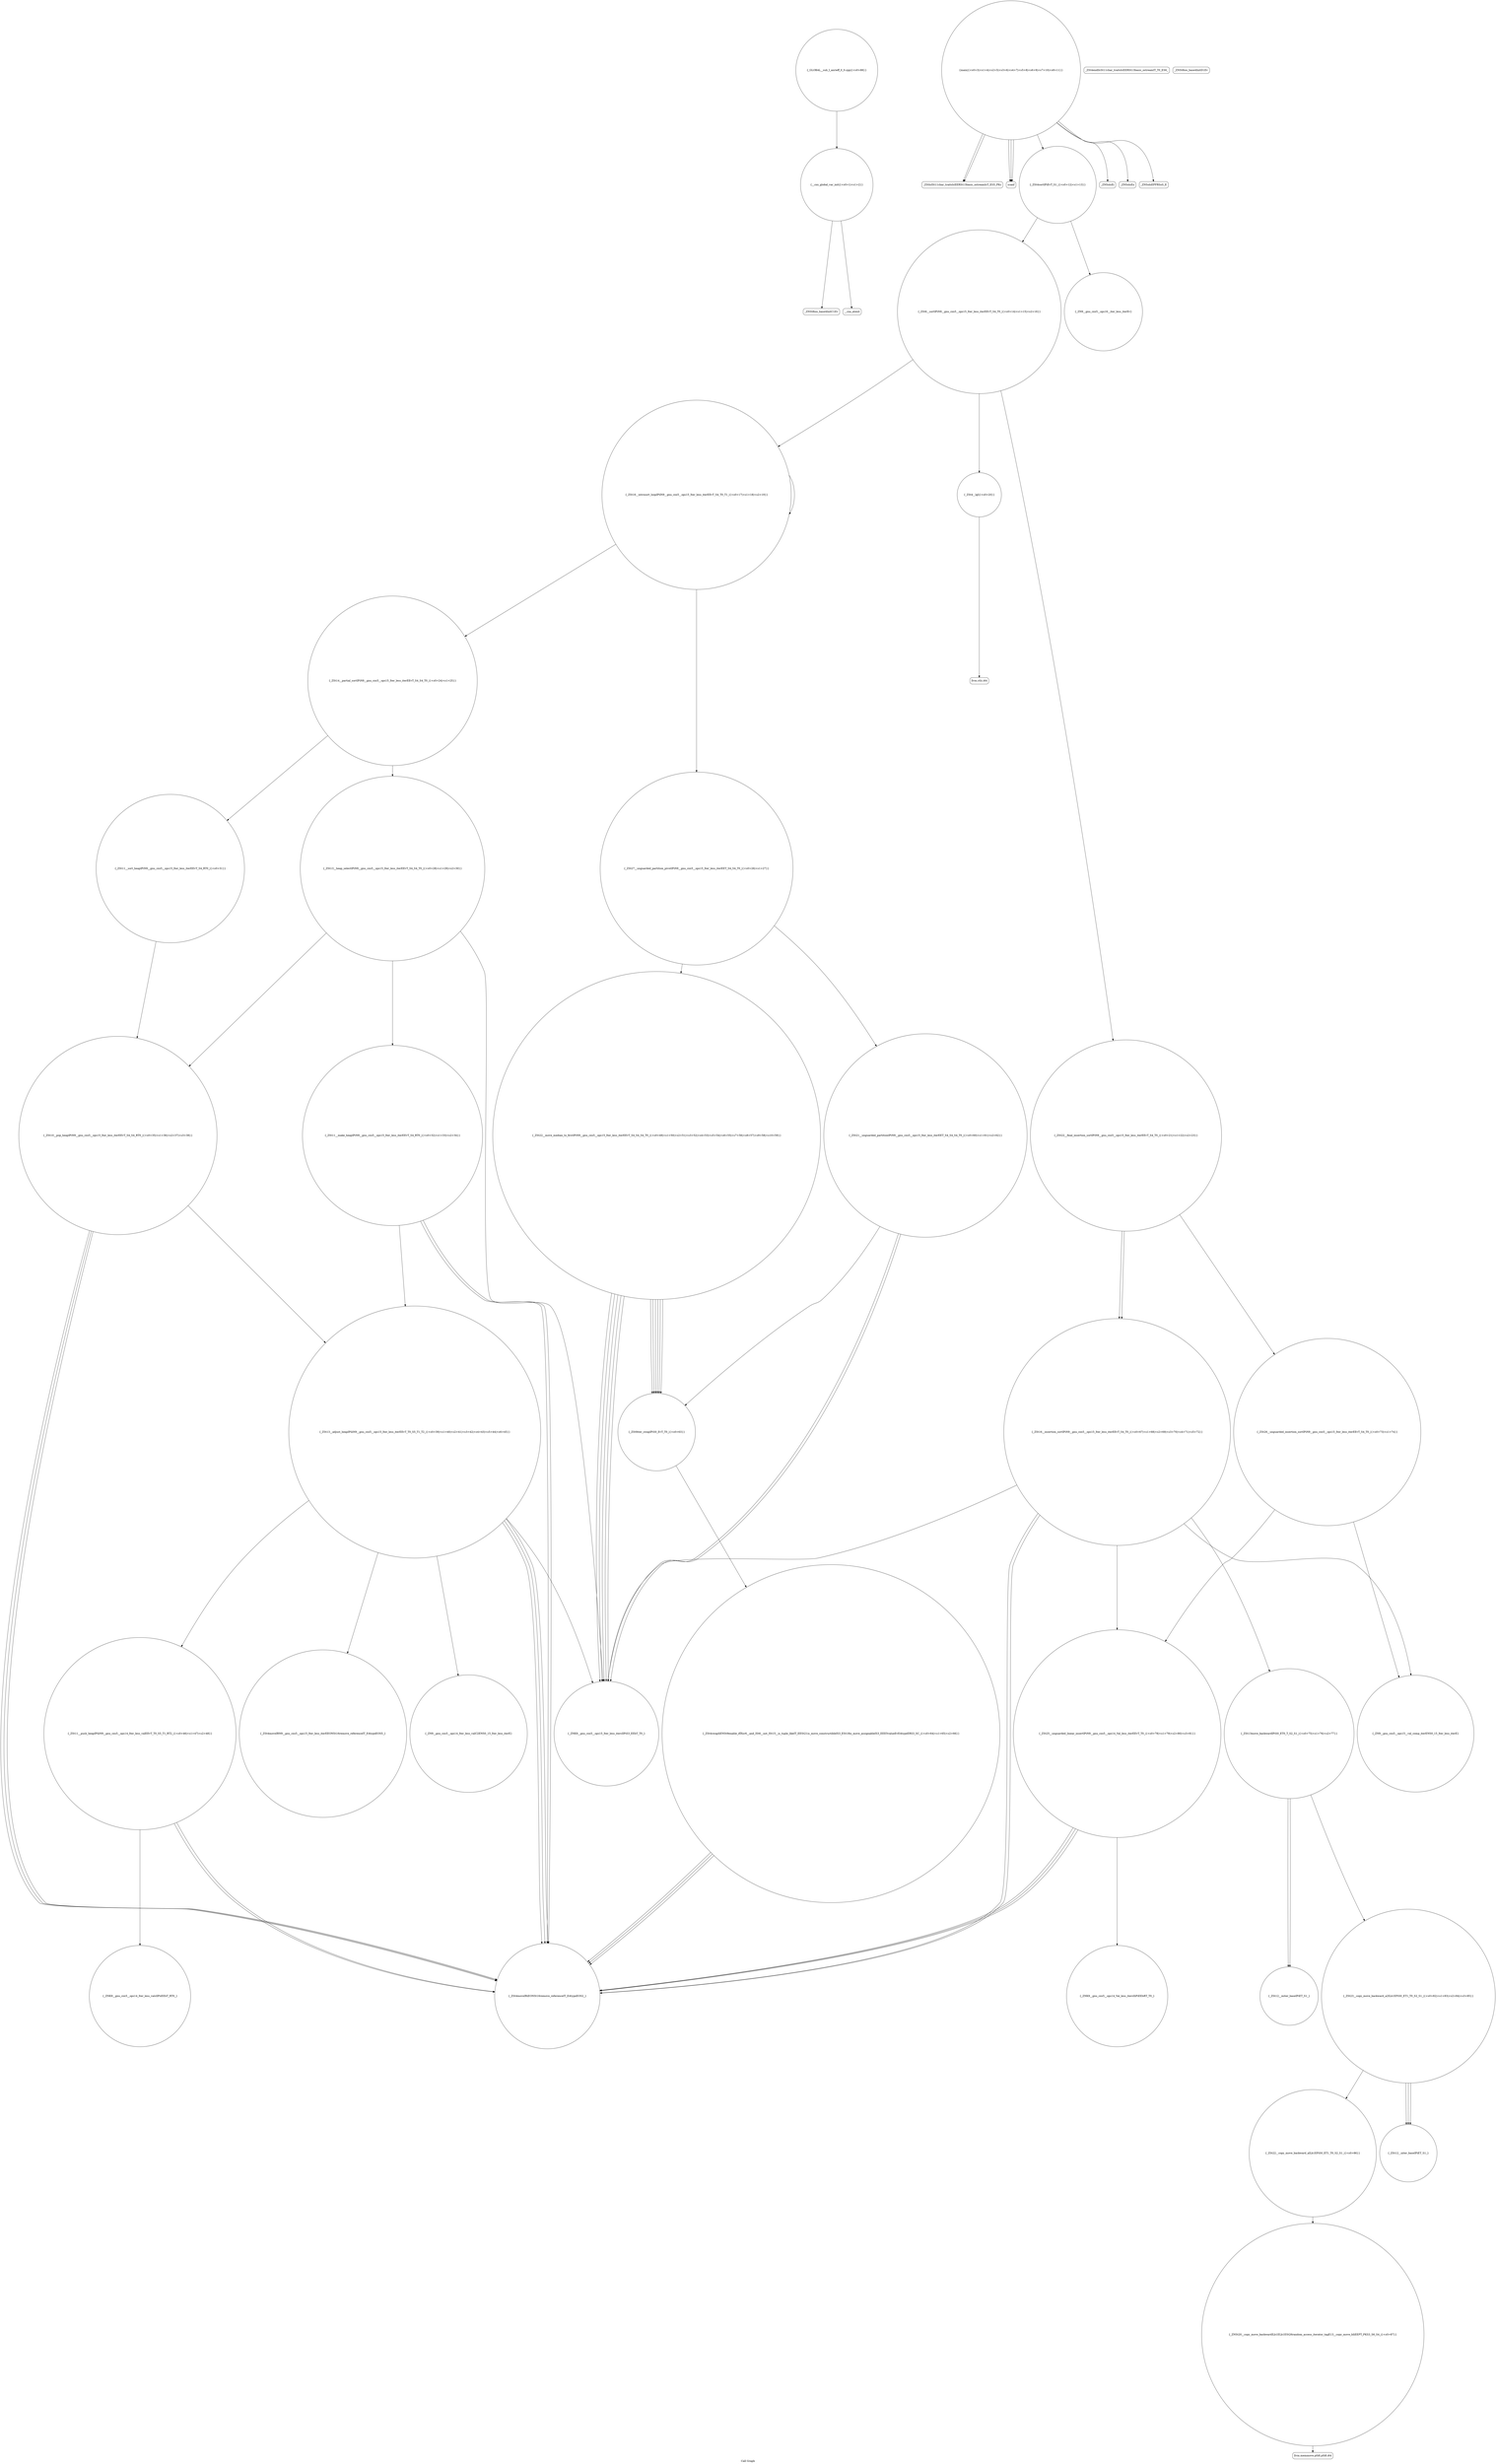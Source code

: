 digraph "Call Graph" {
	label="Call Graph";

	Node0x561ed5d1f160 [shape=record,shape=circle,label="{__cxx_global_var_init|{<s0>1|<s1>2}}"];
	Node0x561ed5d1f160:s0 -> Node0x561ed5d1f1e0[color=black];
	Node0x561ed5d1f160:s1 -> Node0x561ed5d1f2e0[color=black];
	Node0x561ed5d207e0 [shape=record,shape=Mrecord,label="{llvm.memmove.p0i8.p0i8.i64}"];
	Node0x561ed5d1f4e0 [shape=record,shape=Mrecord,label="{_ZStlsISt11char_traitsIcEERSt13basic_ostreamIcT_ES5_PKc}"];
	Node0x561ed5d1f860 [shape=record,shape=circle,label="{_ZSt16__introsort_loopIPilN9__gnu_cxx5__ops15_Iter_less_iterEEvT_S4_T0_T1_|{<s0>17|<s1>18|<s2>19}}"];
	Node0x561ed5d1f860:s0 -> Node0x561ed5d1f9e0[color=black];
	Node0x561ed5d1f860:s1 -> Node0x561ed5d1fa60[color=black];
	Node0x561ed5d1f860:s2 -> Node0x561ed5d1f860[color=black];
	Node0x561ed5d1fbe0 [shape=record,shape=circle,label="{_ZSt11__make_heapIPiN9__gnu_cxx5__ops15_Iter_less_iterEEvT_S4_RT0_|{<s0>32|<s1>33|<s2>34}}"];
	Node0x561ed5d1fbe0:s0 -> Node0x561ed5d1fd60[color=black];
	Node0x561ed5d1fbe0:s1 -> Node0x561ed5d1fd60[color=black];
	Node0x561ed5d1fbe0:s2 -> Node0x561ed5d1fde0[color=black];
	Node0x561ed5d1ff60 [shape=record,shape=circle,label="{_ZSt11__push_heapIPiliN9__gnu_cxx5__ops14_Iter_less_valEEvT_T0_S5_T1_RT2_|{<s0>46|<s1>47|<s2>48}}"];
	Node0x561ed5d1ff60:s0 -> Node0x561ed5d1ffe0[color=black];
	Node0x561ed5d1ff60:s1 -> Node0x561ed5d1fd60[color=black];
	Node0x561ed5d1ff60:s2 -> Node0x561ed5d1fd60[color=black];
	Node0x561ed5d202e0 [shape=record,shape=circle,label="{_ZSt16__insertion_sortIPiN9__gnu_cxx5__ops15_Iter_less_iterEEvT_S4_T0_|{<s0>67|<s1>68|<s2>69|<s3>70|<s4>71|<s5>72}}"];
	Node0x561ed5d202e0:s0 -> Node0x561ed5d1fc60[color=black];
	Node0x561ed5d202e0:s1 -> Node0x561ed5d1fd60[color=black];
	Node0x561ed5d202e0:s2 -> Node0x561ed5d203e0[color=black];
	Node0x561ed5d202e0:s3 -> Node0x561ed5d1fd60[color=black];
	Node0x561ed5d202e0:s4 -> Node0x561ed5d204e0[color=black];
	Node0x561ed5d202e0:s5 -> Node0x561ed5d20460[color=black];
	Node0x561ed5d20660 [shape=record,shape=circle,label="{_ZSt22__copy_move_backward_aILb1EPiS0_ET1_T0_S2_S1_|{<s0>86}}"];
	Node0x561ed5d20660:s0 -> Node0x561ed5d20760[color=black];
	Node0x561ed5d1f360 [shape=record,shape=circle,label="{main|{<s0>3|<s1>4|<s2>5|<s3>6|<s4>7|<s5>8|<s6>9|<s7>10|<s8>11}}"];
	Node0x561ed5d1f360:s0 -> Node0x561ed5d1f3e0[color=black];
	Node0x561ed5d1f360:s1 -> Node0x561ed5d1f3e0[color=black];
	Node0x561ed5d1f360:s2 -> Node0x561ed5d1f3e0[color=black];
	Node0x561ed5d1f360:s3 -> Node0x561ed5d1f460[color=black];
	Node0x561ed5d1f360:s4 -> Node0x561ed5d1f4e0[color=black];
	Node0x561ed5d1f360:s5 -> Node0x561ed5d1f560[color=black];
	Node0x561ed5d1f360:s6 -> Node0x561ed5d1f4e0[color=black];
	Node0x561ed5d1f360:s7 -> Node0x561ed5d1f5e0[color=black];
	Node0x561ed5d1f360:s8 -> Node0x561ed5d1f660[color=black];
	Node0x561ed5d1f6e0 [shape=record,shape=Mrecord,label="{_ZSt4endlIcSt11char_traitsIcEERSt13basic_ostreamIT_T0_ES6_}"];
	Node0x561ed5d1fa60 [shape=record,shape=circle,label="{_ZSt27__unguarded_partition_pivotIPiN9__gnu_cxx5__ops15_Iter_less_iterEET_S4_S4_T0_|{<s0>26|<s1>27}}"];
	Node0x561ed5d1fa60:s0 -> Node0x561ed5d20060[color=black];
	Node0x561ed5d1fa60:s1 -> Node0x561ed5d200e0[color=black];
	Node0x561ed5d1fde0 [shape=record,shape=circle,label="{_ZSt13__adjust_heapIPiliN9__gnu_cxx5__ops15_Iter_less_iterEEvT_T0_S5_T1_T2_|{<s0>39|<s1>40|<s2>41|<s3>42|<s4>43|<s5>44|<s6>45}}"];
	Node0x561ed5d1fde0:s0 -> Node0x561ed5d1fc60[color=black];
	Node0x561ed5d1fde0:s1 -> Node0x561ed5d1fd60[color=black];
	Node0x561ed5d1fde0:s2 -> Node0x561ed5d1fd60[color=black];
	Node0x561ed5d1fde0:s3 -> Node0x561ed5d1fe60[color=black];
	Node0x561ed5d1fde0:s4 -> Node0x561ed5d1fee0[color=black];
	Node0x561ed5d1fde0:s5 -> Node0x561ed5d1fd60[color=black];
	Node0x561ed5d1fde0:s6 -> Node0x561ed5d1ff60[color=black];
	Node0x561ed5d20160 [shape=record,shape=circle,label="{_ZSt9iter_swapIPiS0_EvT_T0_|{<s0>63}}"];
	Node0x561ed5d20160:s0 -> Node0x561ed5d201e0[color=black];
	Node0x561ed5d204e0 [shape=record,shape=circle,label="{_ZN9__gnu_cxx5__ops15__val_comp_iterENS0_15_Iter_less_iterE}"];
	Node0x561ed5d1f1e0 [shape=record,shape=Mrecord,label="{_ZNSt8ios_base4InitC1Ev}"];
	Node0x561ed5d20860 [shape=record,shape=circle,label="{_ZNK9__gnu_cxx5__ops14_Val_less_iterclIiPiEEbRT_T0_}"];
	Node0x561ed5d1f560 [shape=record,shape=Mrecord,label="{_ZNSolsEi}"];
	Node0x561ed5d1f8e0 [shape=record,shape=circle,label="{_ZSt4__lgl|{<s0>20}}"];
	Node0x561ed5d1f8e0:s0 -> Node0x561ed5d20260[color=black];
	Node0x561ed5d1fc60 [shape=record,shape=circle,label="{_ZNK9__gnu_cxx5__ops15_Iter_less_iterclIPiS3_EEbT_T0_}"];
	Node0x561ed5d1ffe0 [shape=record,shape=circle,label="{_ZNK9__gnu_cxx5__ops14_Iter_less_valclIPiiEEbT_RT0_}"];
	Node0x561ed5d20360 [shape=record,shape=circle,label="{_ZSt26__unguarded_insertion_sortIPiN9__gnu_cxx5__ops15_Iter_less_iterEEvT_S4_T0_|{<s0>73|<s1>74}}"];
	Node0x561ed5d20360:s0 -> Node0x561ed5d204e0[color=black];
	Node0x561ed5d20360:s1 -> Node0x561ed5d20460[color=black];
	Node0x561ed5d206e0 [shape=record,shape=circle,label="{_ZSt12__niter_baseIPiET_S1_}"];
	Node0x561ed5d1f3e0 [shape=record,shape=Mrecord,label="{scanf}"];
	Node0x561ed5d1f760 [shape=record,shape=circle,label="{_ZSt6__sortIPiN9__gnu_cxx5__ops15_Iter_less_iterEEvT_S4_T0_|{<s0>14|<s1>15|<s2>16}}"];
	Node0x561ed5d1f760:s0 -> Node0x561ed5d1f8e0[color=black];
	Node0x561ed5d1f760:s1 -> Node0x561ed5d1f860[color=black];
	Node0x561ed5d1f760:s2 -> Node0x561ed5d1f960[color=black];
	Node0x561ed5d1fae0 [shape=record,shape=circle,label="{_ZSt13__heap_selectIPiN9__gnu_cxx5__ops15_Iter_less_iterEEvT_S4_S4_T0_|{<s0>28|<s1>29|<s2>30}}"];
	Node0x561ed5d1fae0:s0 -> Node0x561ed5d1fbe0[color=black];
	Node0x561ed5d1fae0:s1 -> Node0x561ed5d1fc60[color=black];
	Node0x561ed5d1fae0:s2 -> Node0x561ed5d1fce0[color=black];
	Node0x561ed5d1fe60 [shape=record,shape=circle,label="{_ZSt4moveIRN9__gnu_cxx5__ops15_Iter_less_iterEEONSt16remove_referenceIT_E4typeEOS5_}"];
	Node0x561ed5d201e0 [shape=record,shape=circle,label="{_ZSt4swapIiENSt9enable_ifIXsr6__and_ISt6__not_ISt15__is_tuple_likeIT_EESt21is_move_constructibleIS3_ESt18is_move_assignableIS3_EEE5valueEvE4typeERS3_SC_|{<s0>64|<s1>65|<s2>66}}"];
	Node0x561ed5d201e0:s0 -> Node0x561ed5d1fd60[color=black];
	Node0x561ed5d201e0:s1 -> Node0x561ed5d1fd60[color=black];
	Node0x561ed5d201e0:s2 -> Node0x561ed5d1fd60[color=black];
	Node0x561ed5d20560 [shape=record,shape=circle,label="{_ZSt23__copy_move_backward_a2ILb1EPiS0_ET1_T0_S2_S1_|{<s0>82|<s1>83|<s2>84|<s3>85}}"];
	Node0x561ed5d20560:s0 -> Node0x561ed5d206e0[color=black];
	Node0x561ed5d20560:s1 -> Node0x561ed5d206e0[color=black];
	Node0x561ed5d20560:s2 -> Node0x561ed5d206e0[color=black];
	Node0x561ed5d20560:s3 -> Node0x561ed5d20660[color=black];
	Node0x561ed5d1f260 [shape=record,shape=Mrecord,label="{_ZNSt8ios_base4InitD1Ev}"];
	Node0x561ed5d208e0 [shape=record,shape=circle,label="{_GLOBAL__sub_I_anrieff_0_0.cpp|{<s0>88}}"];
	Node0x561ed5d208e0:s0 -> Node0x561ed5d1f160[color=black];
	Node0x561ed5d1f5e0 [shape=record,shape=Mrecord,label="{_ZNSolsEx}"];
	Node0x561ed5d1f960 [shape=record,shape=circle,label="{_ZSt22__final_insertion_sortIPiN9__gnu_cxx5__ops15_Iter_less_iterEEvT_S4_T0_|{<s0>21|<s1>22|<s2>23}}"];
	Node0x561ed5d1f960:s0 -> Node0x561ed5d202e0[color=black];
	Node0x561ed5d1f960:s1 -> Node0x561ed5d20360[color=black];
	Node0x561ed5d1f960:s2 -> Node0x561ed5d202e0[color=black];
	Node0x561ed5d1fce0 [shape=record,shape=circle,label="{_ZSt10__pop_heapIPiN9__gnu_cxx5__ops15_Iter_less_iterEEvT_S4_S4_RT0_|{<s0>35|<s1>36|<s2>37|<s3>38}}"];
	Node0x561ed5d1fce0:s0 -> Node0x561ed5d1fd60[color=black];
	Node0x561ed5d1fce0:s1 -> Node0x561ed5d1fd60[color=black];
	Node0x561ed5d1fce0:s2 -> Node0x561ed5d1fd60[color=black];
	Node0x561ed5d1fce0:s3 -> Node0x561ed5d1fde0[color=black];
	Node0x561ed5d20060 [shape=record,shape=circle,label="{_ZSt22__move_median_to_firstIPiN9__gnu_cxx5__ops15_Iter_less_iterEEvT_S4_S4_S4_T0_|{<s0>49|<s1>50|<s2>51|<s3>52|<s4>53|<s5>54|<s6>55|<s7>56|<s8>57|<s9>58|<s10>59}}"];
	Node0x561ed5d20060:s0 -> Node0x561ed5d1fc60[color=black];
	Node0x561ed5d20060:s1 -> Node0x561ed5d1fc60[color=black];
	Node0x561ed5d20060:s2 -> Node0x561ed5d20160[color=black];
	Node0x561ed5d20060:s3 -> Node0x561ed5d1fc60[color=black];
	Node0x561ed5d20060:s4 -> Node0x561ed5d20160[color=black];
	Node0x561ed5d20060:s5 -> Node0x561ed5d20160[color=black];
	Node0x561ed5d20060:s6 -> Node0x561ed5d1fc60[color=black];
	Node0x561ed5d20060:s7 -> Node0x561ed5d20160[color=black];
	Node0x561ed5d20060:s8 -> Node0x561ed5d1fc60[color=black];
	Node0x561ed5d20060:s9 -> Node0x561ed5d20160[color=black];
	Node0x561ed5d20060:s10 -> Node0x561ed5d20160[color=black];
	Node0x561ed5d203e0 [shape=record,shape=circle,label="{_ZSt13move_backwardIPiS0_ET0_T_S2_S1_|{<s0>75|<s1>76|<s2>77}}"];
	Node0x561ed5d203e0:s0 -> Node0x561ed5d205e0[color=black];
	Node0x561ed5d203e0:s1 -> Node0x561ed5d205e0[color=black];
	Node0x561ed5d203e0:s2 -> Node0x561ed5d20560[color=black];
	Node0x561ed5d20760 [shape=record,shape=circle,label="{_ZNSt20__copy_move_backwardILb1ELb1ESt26random_access_iterator_tagE13__copy_move_bIiEEPT_PKS3_S6_S4_|{<s0>87}}"];
	Node0x561ed5d20760:s0 -> Node0x561ed5d207e0[color=black];
	Node0x561ed5d1f460 [shape=record,shape=circle,label="{_ZSt4sortIPiEvT_S1_|{<s0>12|<s1>13}}"];
	Node0x561ed5d1f460:s0 -> Node0x561ed5d1f7e0[color=black];
	Node0x561ed5d1f460:s1 -> Node0x561ed5d1f760[color=black];
	Node0x561ed5d1f7e0 [shape=record,shape=circle,label="{_ZN9__gnu_cxx5__ops16__iter_less_iterEv}"];
	Node0x561ed5d1fb60 [shape=record,shape=circle,label="{_ZSt11__sort_heapIPiN9__gnu_cxx5__ops15_Iter_less_iterEEvT_S4_RT0_|{<s0>31}}"];
	Node0x561ed5d1fb60:s0 -> Node0x561ed5d1fce0[color=black];
	Node0x561ed5d1fee0 [shape=record,shape=circle,label="{_ZN9__gnu_cxx5__ops14_Iter_less_valC2ENS0_15_Iter_less_iterE}"];
	Node0x561ed5d20260 [shape=record,shape=Mrecord,label="{llvm.ctlz.i64}"];
	Node0x561ed5d205e0 [shape=record,shape=circle,label="{_ZSt12__miter_baseIPiET_S1_}"];
	Node0x561ed5d1f2e0 [shape=record,shape=Mrecord,label="{__cxa_atexit}"];
	Node0x561ed5d1f660 [shape=record,shape=Mrecord,label="{_ZNSolsEPFRSoS_E}"];
	Node0x561ed5d1f9e0 [shape=record,shape=circle,label="{_ZSt14__partial_sortIPiN9__gnu_cxx5__ops15_Iter_less_iterEEvT_S4_S4_T0_|{<s0>24|<s1>25}}"];
	Node0x561ed5d1f9e0:s0 -> Node0x561ed5d1fae0[color=black];
	Node0x561ed5d1f9e0:s1 -> Node0x561ed5d1fb60[color=black];
	Node0x561ed5d1fd60 [shape=record,shape=circle,label="{_ZSt4moveIRiEONSt16remove_referenceIT_E4typeEOS2_}"];
	Node0x561ed5d200e0 [shape=record,shape=circle,label="{_ZSt21__unguarded_partitionIPiN9__gnu_cxx5__ops15_Iter_less_iterEET_S4_S4_S4_T0_|{<s0>60|<s1>61|<s2>62}}"];
	Node0x561ed5d200e0:s0 -> Node0x561ed5d1fc60[color=black];
	Node0x561ed5d200e0:s1 -> Node0x561ed5d1fc60[color=black];
	Node0x561ed5d200e0:s2 -> Node0x561ed5d20160[color=black];
	Node0x561ed5d20460 [shape=record,shape=circle,label="{_ZSt25__unguarded_linear_insertIPiN9__gnu_cxx5__ops14_Val_less_iterEEvT_T0_|{<s0>78|<s1>79|<s2>80|<s3>81}}"];
	Node0x561ed5d20460:s0 -> Node0x561ed5d1fd60[color=black];
	Node0x561ed5d20460:s1 -> Node0x561ed5d20860[color=black];
	Node0x561ed5d20460:s2 -> Node0x561ed5d1fd60[color=black];
	Node0x561ed5d20460:s3 -> Node0x561ed5d1fd60[color=black];
}

